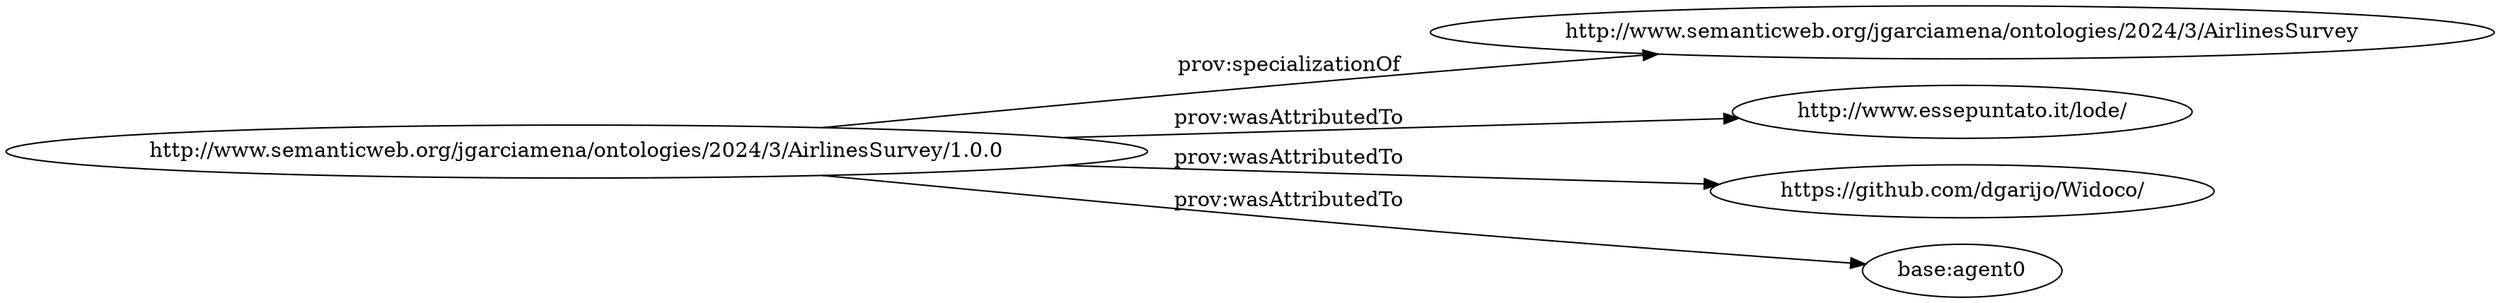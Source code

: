 digraph ar2dtool_diagram { 
rankdir=LR;
size="1501"
	"http://www.semanticweb.org/jgarciamena/ontologies/2024/3/AirlinesSurvey/1.0.0" -> "http://www.semanticweb.org/jgarciamena/ontologies/2024/3/AirlinesSurvey" [ label = "prov:specializationOf" ];
	"http://www.semanticweb.org/jgarciamena/ontologies/2024/3/AirlinesSurvey/1.0.0" -> "http://www.essepuntato.it/lode/" [ label = "prov:wasAttributedTo" ];
	"http://www.semanticweb.org/jgarciamena/ontologies/2024/3/AirlinesSurvey/1.0.0" -> "https://github.com/dgarijo/Widoco/" [ label = "prov:wasAttributedTo" ];
	"http://www.semanticweb.org/jgarciamena/ontologies/2024/3/AirlinesSurvey/1.0.0" -> "base:agent0" [ label = "prov:wasAttributedTo" ];

}
